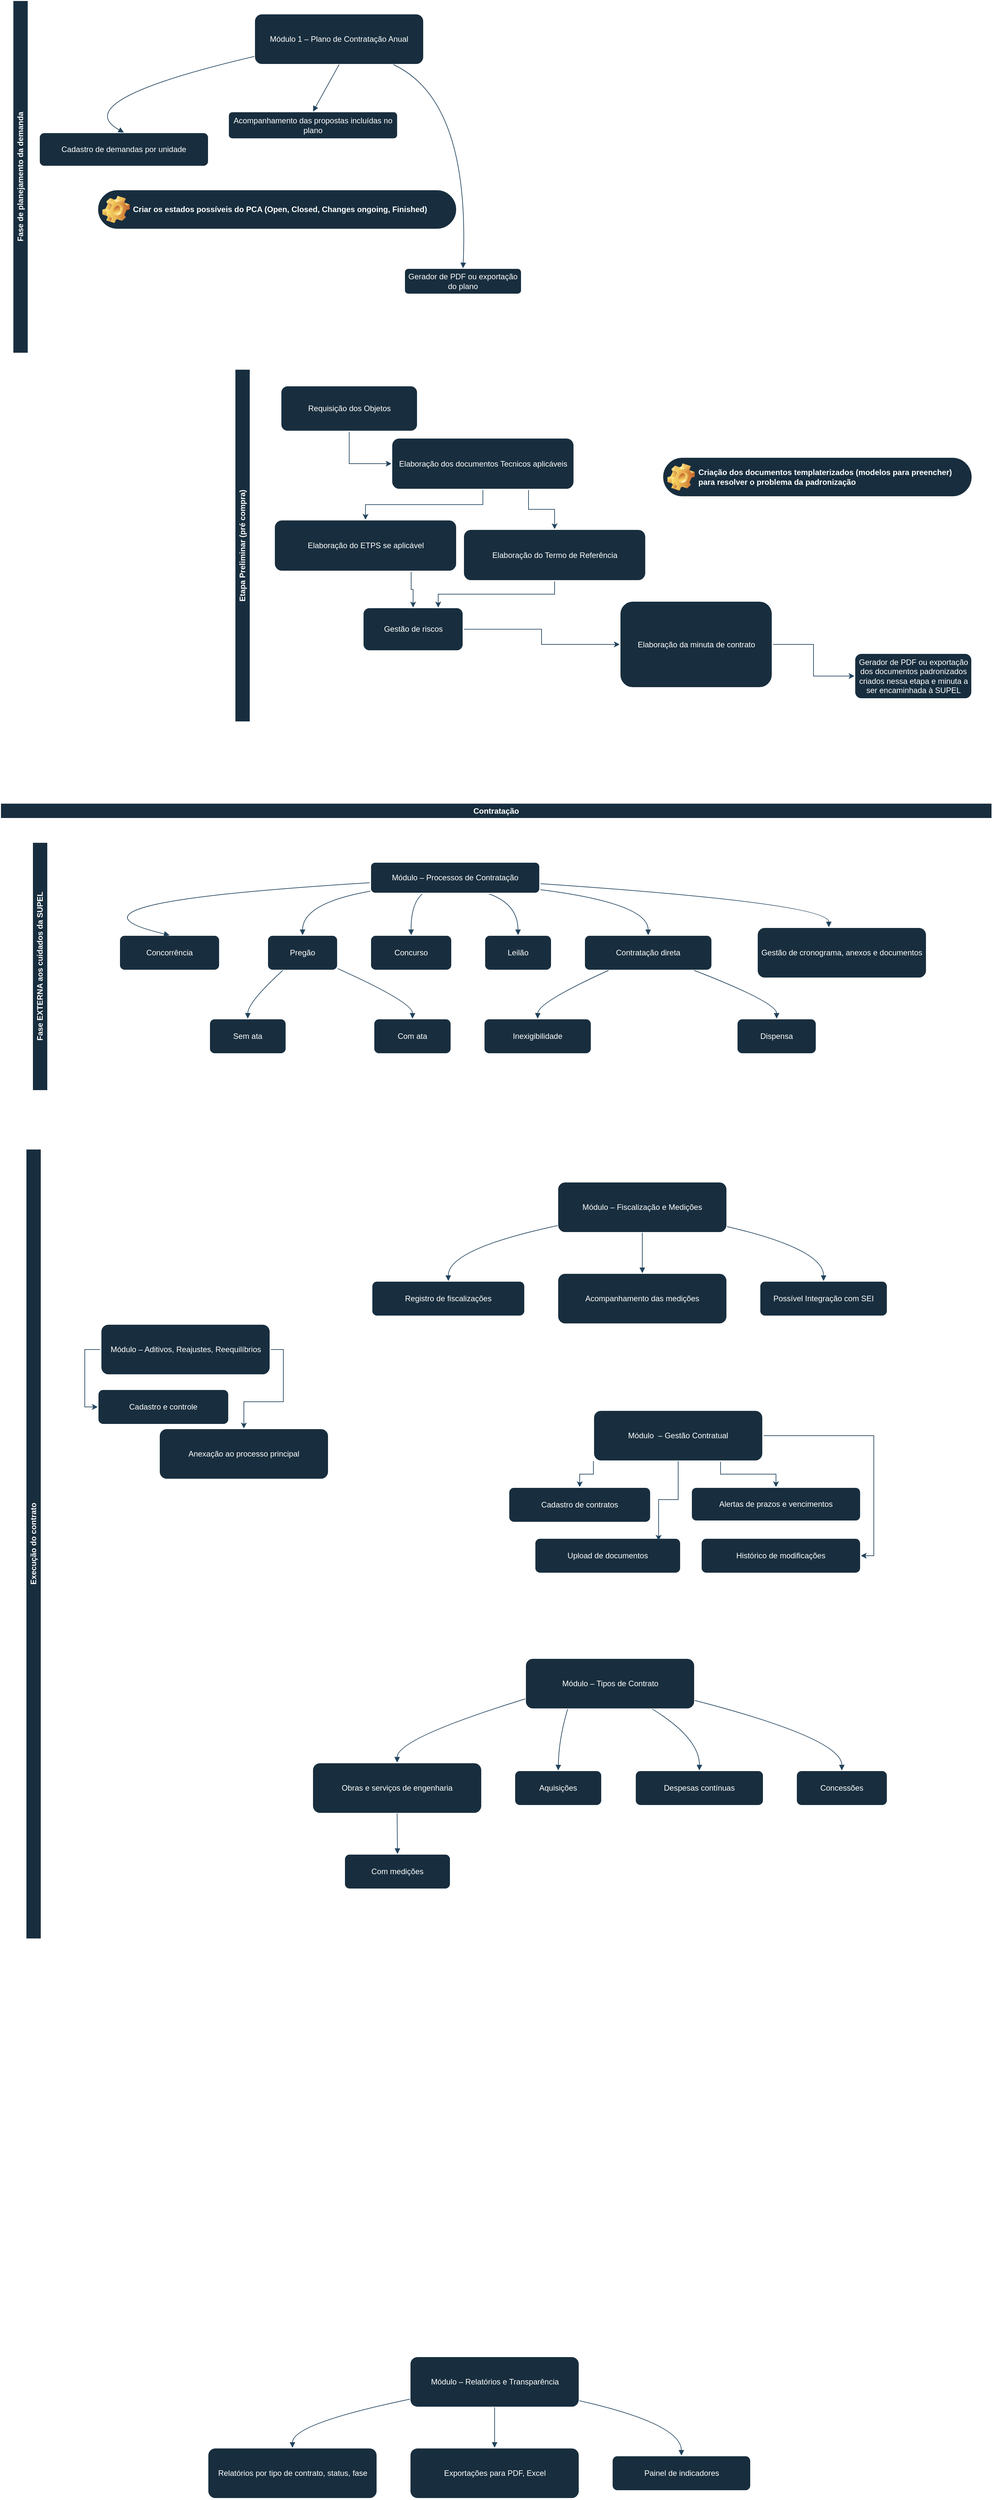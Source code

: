 <mxfile version="27.2.0">
  <diagram id="HcBuq5jWDBBeaZzb4dav" name="Página-1">
    <mxGraphModel dx="2718" dy="1019" grid="1" gridSize="10" guides="1" tooltips="1" connect="1" arrows="1" fold="1" page="1" pageScale="1" pageWidth="827" pageHeight="1169" math="0" shadow="0">
      <root>
        <mxCell id="0" />
        <mxCell id="1" parent="0" />
        <mxCell id="38" value="Módulo – Relatórios e Transparência" style="whiteSpace=wrap;strokeWidth=2;rounded=1;labelBackgroundColor=none;fillColor=#182E3E;strokeColor=#FFFFFF;fontColor=#FFFFFF;" parent="1" vertex="1">
          <mxGeometry x="-131.5" y="3630" width="260" height="78" as="geometry" />
        </mxCell>
        <mxCell id="39" value="Relatórios por tipo de contrato, status, fase" style="whiteSpace=wrap;strokeWidth=2;rounded=1;labelBackgroundColor=none;fillColor=#182E3E;strokeColor=#FFFFFF;fontColor=#FFFFFF;" parent="1" vertex="1">
          <mxGeometry x="-441.5" y="3770" width="260" height="78" as="geometry" />
        </mxCell>
        <mxCell id="40" value="Exportações para PDF, Excel" style="whiteSpace=wrap;strokeWidth=2;rounded=1;labelBackgroundColor=none;fillColor=#182E3E;strokeColor=#FFFFFF;fontColor=#FFFFFF;" parent="1" vertex="1">
          <mxGeometry x="-131.5" y="3770" width="260" height="78" as="geometry" />
        </mxCell>
        <mxCell id="41" value="Painel de indicadores" style="whiteSpace=wrap;strokeWidth=2;rounded=1;labelBackgroundColor=none;fillColor=#182E3E;strokeColor=#FFFFFF;fontColor=#FFFFFF;" parent="1" vertex="1">
          <mxGeometry x="178.5" y="3782" width="213" height="54" as="geometry" />
        </mxCell>
        <mxCell id="72" value="" style="curved=1;startArrow=none;endArrow=block;exitX=0;exitY=0.84;entryX=0.5;entryY=0;labelBackgroundColor=none;strokeColor=#23445D;fontColor=default;" parent="1" source="38" target="39" edge="1">
          <mxGeometry relative="1" as="geometry">
            <Array as="points">
              <mxPoint x="-311.5" y="3733" />
            </Array>
          </mxGeometry>
        </mxCell>
        <mxCell id="73" value="" style="curved=1;startArrow=none;endArrow=block;exitX=0.5;exitY=1;entryX=0.5;entryY=0;labelBackgroundColor=none;strokeColor=#23445D;fontColor=default;" parent="1" source="38" target="40" edge="1">
          <mxGeometry relative="1" as="geometry">
            <Array as="points" />
          </mxGeometry>
        </mxCell>
        <mxCell id="74" value="" style="curved=1;startArrow=none;endArrow=block;exitX=1;exitY=0.87;entryX=0.5;entryY=0;labelBackgroundColor=none;strokeColor=#23445D;fontColor=default;" parent="1" source="38" target="41" edge="1">
          <mxGeometry relative="1" as="geometry">
            <Array as="points">
              <mxPoint x="284.5" y="3733" />
            </Array>
          </mxGeometry>
        </mxCell>
        <mxCell id="HAM1l17IBcfT3V45FcVH-151" value="Fase de planejamento da demanda" style="swimlane;horizontal=0;whiteSpace=wrap;html=1;strokeColor=#FFFFFF;fontColor=#FFFFFF;fillColor=#182E3E;" parent="1" vertex="1">
          <mxGeometry x="-740" y="20" width="1167" height="540" as="geometry">
            <mxRectangle x="-250" y="20" width="40" height="220" as="alternateBounds" />
          </mxGeometry>
        </mxCell>
        <mxCell id="2" value="Módulo 1 – Plano de Contratação Anual" style="whiteSpace=wrap;strokeWidth=2;rounded=1;labelBackgroundColor=none;fillColor=#182E3E;strokeColor=#FFFFFF;fontColor=#FFFFFF;" parent="HAM1l17IBcfT3V45FcVH-151" vertex="1">
          <mxGeometry x="370" y="20" width="260" height="78" as="geometry" />
        </mxCell>
        <mxCell id="3" value="Cadastro de demandas por unidade" style="whiteSpace=wrap;strokeWidth=2;rounded=1;labelBackgroundColor=none;fillColor=#182E3E;strokeColor=#FFFFFF;fontColor=#FFFFFF;" parent="HAM1l17IBcfT3V45FcVH-151" vertex="1">
          <mxGeometry x="40" y="202" width="260" height="52" as="geometry" />
        </mxCell>
        <mxCell id="4" value="Acompanhamento das propostas incluídas no plano" style="whiteSpace=wrap;strokeWidth=2;rounded=1;labelBackgroundColor=none;fillColor=#182E3E;strokeColor=#FFFFFF;fontColor=#FFFFFF;" parent="HAM1l17IBcfT3V45FcVH-151" vertex="1">
          <mxGeometry x="330" y="170" width="260" height="42" as="geometry" />
        </mxCell>
        <mxCell id="5" value="Gerador de PDF ou exportação do plano" style="whiteSpace=wrap;strokeWidth=2;rounded=1;labelBackgroundColor=none;fillColor=#182E3E;strokeColor=#FFFFFF;fontColor=#FFFFFF;" parent="HAM1l17IBcfT3V45FcVH-151" vertex="1">
          <mxGeometry x="600" y="410" width="180" height="40" as="geometry" />
        </mxCell>
        <mxCell id="42" value="" style="curved=1;startArrow=none;endArrow=block;exitX=0;exitY=0.84;entryX=0.5;entryY=0;labelBackgroundColor=none;strokeColor=#23445D;fontColor=default;" parent="HAM1l17IBcfT3V45FcVH-151" source="2" target="3" edge="1">
          <mxGeometry relative="1" as="geometry">
            <Array as="points">
              <mxPoint x="81" y="153" />
            </Array>
          </mxGeometry>
        </mxCell>
        <mxCell id="43" value="" style="curved=1;startArrow=none;endArrow=block;exitX=0.5;exitY=1;entryX=0.5;entryY=0;labelBackgroundColor=none;strokeColor=#23445D;fontColor=default;" parent="HAM1l17IBcfT3V45FcVH-151" source="2" target="4" edge="1">
          <mxGeometry relative="1" as="geometry">
            <Array as="points" />
          </mxGeometry>
        </mxCell>
        <mxCell id="44" value="" style="curved=1;startArrow=none;endArrow=block;entryX=0.5;entryY=0;labelBackgroundColor=none;strokeColor=#23445D;fontColor=default;" parent="HAM1l17IBcfT3V45FcVH-151" source="2" target="5" edge="1">
          <mxGeometry relative="1" as="geometry">
            <Array as="points">
              <mxPoint x="701" y="153" />
            </Array>
          </mxGeometry>
        </mxCell>
        <mxCell id="HAM1l17IBcfT3V45FcVH-146" value="Criar os estados&amp;nbsp;&lt;span style=&quot;background-color: transparent; color: light-dark(rgb(255, 255, 255), rgb(18, 18, 18));&quot;&gt;possíveis do PCA (Open, Closed, Changes ongoing, Finished)&lt;/span&gt;" style="label;whiteSpace=wrap;html=1;image=img/clipart/Gear_128x128.png;strokeColor=#FFFFFF;fontColor=#FFFFFF;fillColor=#182E3E;arcSize=50;" parent="HAM1l17IBcfT3V45FcVH-151" vertex="1">
          <mxGeometry x="130" y="290" width="550" height="60" as="geometry" />
        </mxCell>
        <mxCell id="HAM1l17IBcfT3V45FcVH-152" value="Etapa Preliminar (pré compra)" style="swimlane;horizontal=0;whiteSpace=wrap;html=1;strokeColor=#FFFFFF;fontColor=#FFFFFF;fillColor=#182E3E;" parent="1" vertex="1">
          <mxGeometry x="-399.5" y="585" width="1170" height="540" as="geometry" />
        </mxCell>
        <mxCell id="HAM1l17IBcfT3V45FcVH-153" value="Criação dos documentos templaterizados (modelos para preencher)&lt;br&gt;para resolver o problema da padronização" style="label;whiteSpace=wrap;html=1;image=img/clipart/Gear_128x128.png;strokeColor=#FFFFFF;fontColor=#FFFFFF;fillColor=#182E3E;arcSize=50;" parent="HAM1l17IBcfT3V45FcVH-152" vertex="1">
          <mxGeometry x="656" y="135" width="474" height="60" as="geometry" />
        </mxCell>
        <mxCell id="HAM1l17IBcfT3V45FcVH-159" style="edgeStyle=orthogonalEdgeStyle;rounded=0;orthogonalLoop=1;jettySize=auto;html=1;entryX=0;entryY=0.5;entryDx=0;entryDy=0;strokeColor=#23445D;" parent="HAM1l17IBcfT3V45FcVH-152" source="HAM1l17IBcfT3V45FcVH-157" target="HAM1l17IBcfT3V45FcVH-155" edge="1">
          <mxGeometry relative="1" as="geometry" />
        </mxCell>
        <mxCell id="HAM1l17IBcfT3V45FcVH-157" value="Requisição dos Objetos" style="whiteSpace=wrap;strokeWidth=2;rounded=1;labelBackgroundColor=none;fillColor=#182E3E;strokeColor=#FFFFFF;fontColor=#FFFFFF;" parent="HAM1l17IBcfT3V45FcVH-152" vertex="1">
          <mxGeometry x="70" y="25" width="210" height="70" as="geometry" />
        </mxCell>
        <mxCell id="HAM1l17IBcfT3V45FcVH-167" style="edgeStyle=orthogonalEdgeStyle;rounded=0;orthogonalLoop=1;jettySize=auto;html=1;strokeColor=#23445D;" parent="HAM1l17IBcfT3V45FcVH-152" source="HAM1l17IBcfT3V45FcVH-156" target="HAM1l17IBcfT3V45FcVH-162" edge="1">
          <mxGeometry relative="1" as="geometry" />
        </mxCell>
        <mxCell id="HAM1l17IBcfT3V45FcVH-156" value="Gestão de riscos" style="whiteSpace=wrap;strokeWidth=2;rounded=1;labelBackgroundColor=none;fillColor=#182E3E;strokeColor=#FFFFFF;fontColor=#FFFFFF;" parent="HAM1l17IBcfT3V45FcVH-152" vertex="1">
          <mxGeometry x="196" y="365" width="154" height="66.5" as="geometry" />
        </mxCell>
        <mxCell id="HAM1l17IBcfT3V45FcVH-161" style="edgeStyle=orthogonalEdgeStyle;rounded=0;orthogonalLoop=1;jettySize=auto;html=1;entryX=0.5;entryY=0;entryDx=0;entryDy=0;strokeColor=#23445D;" parent="HAM1l17IBcfT3V45FcVH-152" source="HAM1l17IBcfT3V45FcVH-155" target="HAM1l17IBcfT3V45FcVH-160" edge="1">
          <mxGeometry relative="1" as="geometry" />
        </mxCell>
        <mxCell id="HAM1l17IBcfT3V45FcVH-164" style="edgeStyle=orthogonalEdgeStyle;rounded=0;orthogonalLoop=1;jettySize=auto;html=1;exitX=0.75;exitY=1;exitDx=0;exitDy=0;strokeColor=#23445D;" parent="HAM1l17IBcfT3V45FcVH-152" source="HAM1l17IBcfT3V45FcVH-155" target="HAM1l17IBcfT3V45FcVH-163" edge="1">
          <mxGeometry relative="1" as="geometry" />
        </mxCell>
        <mxCell id="HAM1l17IBcfT3V45FcVH-155" value="Elaboração dos documentos Tecnicos aplicáveis" style="whiteSpace=wrap;strokeWidth=2;rounded=1;labelBackgroundColor=none;fillColor=#182E3E;strokeColor=#FFFFFF;fontColor=#FFFFFF;" parent="HAM1l17IBcfT3V45FcVH-152" vertex="1">
          <mxGeometry x="240" y="105" width="280" height="79" as="geometry" />
        </mxCell>
        <mxCell id="HAM1l17IBcfT3V45FcVH-165" style="edgeStyle=orthogonalEdgeStyle;rounded=0;orthogonalLoop=1;jettySize=auto;html=1;exitX=0.75;exitY=1;exitDx=0;exitDy=0;strokeColor=#23445D;entryX=0.5;entryY=0;entryDx=0;entryDy=0;" parent="HAM1l17IBcfT3V45FcVH-152" source="HAM1l17IBcfT3V45FcVH-160" target="HAM1l17IBcfT3V45FcVH-156" edge="1">
          <mxGeometry relative="1" as="geometry" />
        </mxCell>
        <mxCell id="HAM1l17IBcfT3V45FcVH-160" value="Elaboração do ETPS se aplicável" style="whiteSpace=wrap;strokeWidth=2;rounded=1;labelBackgroundColor=none;fillColor=#182E3E;strokeColor=#FFFFFF;fontColor=#FFFFFF;" parent="HAM1l17IBcfT3V45FcVH-152" vertex="1">
          <mxGeometry x="60" y="230.5" width="280" height="79" as="geometry" />
        </mxCell>
        <mxCell id="HAM1l17IBcfT3V45FcVH-169" style="edgeStyle=orthogonalEdgeStyle;rounded=0;orthogonalLoop=1;jettySize=auto;html=1;strokeColor=#23445D;" parent="HAM1l17IBcfT3V45FcVH-152" source="HAM1l17IBcfT3V45FcVH-162" target="HAM1l17IBcfT3V45FcVH-168" edge="1">
          <mxGeometry relative="1" as="geometry" />
        </mxCell>
        <mxCell id="HAM1l17IBcfT3V45FcVH-162" value="Elaboração da minuta de contrato" style="whiteSpace=wrap;strokeWidth=2;rounded=1;labelBackgroundColor=none;fillColor=#182E3E;strokeColor=#FFFFFF;fontColor=#FFFFFF;" parent="HAM1l17IBcfT3V45FcVH-152" vertex="1">
          <mxGeometry x="590" y="355" width="234" height="133" as="geometry" />
        </mxCell>
        <mxCell id="HAM1l17IBcfT3V45FcVH-166" style="edgeStyle=orthogonalEdgeStyle;rounded=0;orthogonalLoop=1;jettySize=auto;html=1;exitX=0.5;exitY=1;exitDx=0;exitDy=0;strokeColor=#23445D;entryX=0.75;entryY=0;entryDx=0;entryDy=0;" parent="HAM1l17IBcfT3V45FcVH-152" source="HAM1l17IBcfT3V45FcVH-163" target="HAM1l17IBcfT3V45FcVH-156" edge="1">
          <mxGeometry relative="1" as="geometry">
            <mxPoint x="400" y="420" as="targetPoint" />
          </mxGeometry>
        </mxCell>
        <mxCell id="HAM1l17IBcfT3V45FcVH-163" value="Elaboração do Termo de Referência" style="whiteSpace=wrap;strokeWidth=2;rounded=1;labelBackgroundColor=none;fillColor=#182E3E;strokeColor=#FFFFFF;fontColor=#FFFFFF;" parent="HAM1l17IBcfT3V45FcVH-152" vertex="1">
          <mxGeometry x="350" y="245" width="280" height="79" as="geometry" />
        </mxCell>
        <mxCell id="HAM1l17IBcfT3V45FcVH-168" value="Gerador de PDF ou exportação dos documentos padronizados criados nessa etapa e minuta a ser encaminhada à SUPEL" style="whiteSpace=wrap;strokeWidth=2;rounded=1;labelBackgroundColor=none;fillColor=#182E3E;strokeColor=#FFFFFF;fontColor=#FFFFFF;" parent="HAM1l17IBcfT3V45FcVH-152" vertex="1">
          <mxGeometry x="950" y="435" width="180" height="70" as="geometry" />
        </mxCell>
        <mxCell id="uAvnOAVexBLQ8HgYREnK-74" value="Contratação" style="swimlane;whiteSpace=wrap;html=1;strokeColor=#FFFFFF;fontColor=#FFFFFF;fillColor=#182E3E;" vertex="1" parent="1">
          <mxGeometry x="-759" y="1250" width="1520" height="590" as="geometry" />
        </mxCell>
        <mxCell id="HAM1l17IBcfT3V45FcVH-170" value="Fase EXTERNA aos cuidados da SUPEL" style="swimlane;horizontal=0;whiteSpace=wrap;html=1;strokeColor=#FFFFFF;fontColor=#FFFFFF;fillColor=#182E3E;" parent="uAvnOAVexBLQ8HgYREnK-74" vertex="1">
          <mxGeometry x="49" y="60" width="1406.5" height="380" as="geometry" />
        </mxCell>
        <mxCell id="HAM1l17IBcfT3V45FcVH-120" value="Gestão de cronograma, anexos e documentos" style="whiteSpace=wrap;strokeWidth=2;rounded=1;labelBackgroundColor=none;fillColor=#182E3E;strokeColor=#FFFFFF;fontColor=#FFFFFF;" parent="HAM1l17IBcfT3V45FcVH-170" vertex="1">
          <mxGeometry x="1111" y="130" width="260" height="78" as="geometry" />
        </mxCell>
        <mxCell id="HAM1l17IBcfT3V45FcVH-121" value="Concorrência" style="whiteSpace=wrap;strokeWidth=2;rounded=1;labelBackgroundColor=none;fillColor=#182E3E;strokeColor=#FFFFFF;fontColor=#FFFFFF;" parent="HAM1l17IBcfT3V45FcVH-170" vertex="1">
          <mxGeometry x="133" y="142" width="154" height="54" as="geometry" />
        </mxCell>
        <mxCell id="HAM1l17IBcfT3V45FcVH-123" value="Pregão" style="whiteSpace=wrap;strokeWidth=2;rounded=1;labelBackgroundColor=none;fillColor=#182E3E;strokeColor=#FFFFFF;fontColor=#FFFFFF;" parent="HAM1l17IBcfT3V45FcVH-170" vertex="1">
          <mxGeometry x="360" y="142" width="108" height="54" as="geometry" />
        </mxCell>
        <mxCell id="HAM1l17IBcfT3V45FcVH-124" value="Sem ata" style="whiteSpace=wrap;strokeWidth=2;rounded=1;labelBackgroundColor=none;fillColor=#182E3E;strokeColor=#FFFFFF;fontColor=#FFFFFF;" parent="HAM1l17IBcfT3V45FcVH-170" vertex="1">
          <mxGeometry x="271" y="270" width="118" height="54" as="geometry" />
        </mxCell>
        <mxCell id="HAM1l17IBcfT3V45FcVH-125" value="Com ata" style="whiteSpace=wrap;strokeWidth=2;rounded=1;labelBackgroundColor=none;fillColor=#182E3E;strokeColor=#FFFFFF;fontColor=#FFFFFF;" parent="HAM1l17IBcfT3V45FcVH-170" vertex="1">
          <mxGeometry x="523" y="270" width="119" height="54" as="geometry" />
        </mxCell>
        <mxCell id="HAM1l17IBcfT3V45FcVH-126" value="Concurso" style="whiteSpace=wrap;strokeWidth=2;rounded=1;labelBackgroundColor=none;fillColor=#182E3E;strokeColor=#FFFFFF;fontColor=#FFFFFF;" parent="HAM1l17IBcfT3V45FcVH-170" vertex="1">
          <mxGeometry x="518" y="142" width="125" height="54" as="geometry" />
        </mxCell>
        <mxCell id="HAM1l17IBcfT3V45FcVH-127" value="Leilão" style="whiteSpace=wrap;strokeWidth=2;rounded=1;labelBackgroundColor=none;fillColor=#182E3E;strokeColor=#FFFFFF;fontColor=#FFFFFF;" parent="HAM1l17IBcfT3V45FcVH-170" vertex="1">
          <mxGeometry x="693" y="142" width="103" height="54" as="geometry" />
        </mxCell>
        <mxCell id="HAM1l17IBcfT3V45FcVH-128" value="Contratação direta" style="whiteSpace=wrap;strokeWidth=2;rounded=1;labelBackgroundColor=none;fillColor=#182E3E;strokeColor=#FFFFFF;fontColor=#FFFFFF;" parent="HAM1l17IBcfT3V45FcVH-170" vertex="1">
          <mxGeometry x="846" y="142" width="196" height="54" as="geometry" />
        </mxCell>
        <mxCell id="HAM1l17IBcfT3V45FcVH-129" value="Inexigibilidade" style="whiteSpace=wrap;strokeWidth=2;rounded=1;labelBackgroundColor=none;fillColor=#182E3E;strokeColor=#FFFFFF;fontColor=#FFFFFF;" parent="HAM1l17IBcfT3V45FcVH-170" vertex="1">
          <mxGeometry x="692" y="270" width="165" height="54" as="geometry" />
        </mxCell>
        <mxCell id="HAM1l17IBcfT3V45FcVH-130" value="Dispensa" style="whiteSpace=wrap;strokeWidth=2;rounded=1;labelBackgroundColor=none;fillColor=#182E3E;strokeColor=#FFFFFF;fontColor=#FFFFFF;" parent="HAM1l17IBcfT3V45FcVH-170" vertex="1">
          <mxGeometry x="1080" y="270" width="122" height="54" as="geometry" />
        </mxCell>
        <mxCell id="HAM1l17IBcfT3V45FcVH-131" value="" style="curved=1;startArrow=none;endArrow=block;exitX=0;exitY=0.66;entryX=0.5;entryY=0;labelBackgroundColor=none;strokeColor=#23445D;fontColor=default;" parent="HAM1l17IBcfT3V45FcVH-170" source="HAM1l17IBcfT3V45FcVH-142" target="HAM1l17IBcfT3V45FcVH-121" edge="1">
          <mxGeometry relative="1" as="geometry">
            <Array as="points">
              <mxPoint y="93" />
            </Array>
          </mxGeometry>
        </mxCell>
        <mxCell id="HAM1l17IBcfT3V45FcVH-133" value="" style="curved=1;startArrow=none;endArrow=block;exitX=0;exitY=0.93;entryX=0.5;entryY=0;labelBackgroundColor=none;strokeColor=#23445D;fontColor=default;" parent="HAM1l17IBcfT3V45FcVH-170" source="HAM1l17IBcfT3V45FcVH-142" target="HAM1l17IBcfT3V45FcVH-123" edge="1">
          <mxGeometry relative="1" as="geometry">
            <Array as="points">
              <mxPoint x="414" y="93" />
            </Array>
          </mxGeometry>
        </mxCell>
        <mxCell id="HAM1l17IBcfT3V45FcVH-134" value="" style="curved=1;startArrow=none;endArrow=block;exitX=0.22;exitY=1;entryX=0.5;entryY=0;labelBackgroundColor=none;strokeColor=#23445D;fontColor=default;" parent="HAM1l17IBcfT3V45FcVH-170" source="HAM1l17IBcfT3V45FcVH-123" target="HAM1l17IBcfT3V45FcVH-124" edge="1">
          <mxGeometry relative="1" as="geometry">
            <Array as="points">
              <mxPoint x="330" y="245" />
            </Array>
          </mxGeometry>
        </mxCell>
        <mxCell id="HAM1l17IBcfT3V45FcVH-135" value="" style="curved=1;startArrow=none;endArrow=block;exitX=1;exitY=0.95;entryX=0.5;entryY=0;labelBackgroundColor=none;strokeColor=#23445D;fontColor=default;" parent="HAM1l17IBcfT3V45FcVH-170" source="HAM1l17IBcfT3V45FcVH-123" target="HAM1l17IBcfT3V45FcVH-125" edge="1">
          <mxGeometry relative="1" as="geometry">
            <Array as="points">
              <mxPoint x="583" y="245" />
            </Array>
          </mxGeometry>
        </mxCell>
        <mxCell id="HAM1l17IBcfT3V45FcVH-136" value="" style="curved=1;startArrow=none;endArrow=block;exitX=0.31;exitY=1;entryX=0.5;entryY=0;labelBackgroundColor=none;strokeColor=#23445D;fontColor=default;" parent="HAM1l17IBcfT3V45FcVH-170" source="HAM1l17IBcfT3V45FcVH-142" target="HAM1l17IBcfT3V45FcVH-126" edge="1">
          <mxGeometry relative="1" as="geometry">
            <Array as="points">
              <mxPoint x="580" y="93" />
            </Array>
          </mxGeometry>
        </mxCell>
        <mxCell id="HAM1l17IBcfT3V45FcVH-137" value="" style="curved=1;startArrow=none;endArrow=block;exitX=0.69;exitY=1;entryX=0.5;entryY=0;labelBackgroundColor=none;strokeColor=#23445D;fontColor=default;" parent="HAM1l17IBcfT3V45FcVH-170" source="HAM1l17IBcfT3V45FcVH-142" target="HAM1l17IBcfT3V45FcVH-127" edge="1">
          <mxGeometry relative="1" as="geometry">
            <Array as="points">
              <mxPoint x="744" y="93" />
            </Array>
          </mxGeometry>
        </mxCell>
        <mxCell id="HAM1l17IBcfT3V45FcVH-138" value="" style="curved=1;startArrow=none;endArrow=block;exitX=1;exitY=0.88;entryX=0.5;entryY=0;labelBackgroundColor=none;strokeColor=#23445D;fontColor=default;" parent="HAM1l17IBcfT3V45FcVH-170" source="HAM1l17IBcfT3V45FcVH-142" target="HAM1l17IBcfT3V45FcVH-128" edge="1">
          <mxGeometry relative="1" as="geometry">
            <Array as="points">
              <mxPoint x="944" y="93" />
            </Array>
          </mxGeometry>
        </mxCell>
        <mxCell id="HAM1l17IBcfT3V45FcVH-139" value="" style="curved=1;startArrow=none;endArrow=block;exitX=0.19;exitY=1;entryX=0.5;entryY=0;labelBackgroundColor=none;strokeColor=#23445D;fontColor=default;" parent="HAM1l17IBcfT3V45FcVH-170" source="HAM1l17IBcfT3V45FcVH-128" target="HAM1l17IBcfT3V45FcVH-129" edge="1">
          <mxGeometry relative="1" as="geometry">
            <Array as="points">
              <mxPoint x="775" y="245" />
            </Array>
          </mxGeometry>
        </mxCell>
        <mxCell id="HAM1l17IBcfT3V45FcVH-140" value="" style="curved=1;startArrow=none;endArrow=block;exitX=0.86;exitY=1;entryX=0.5;entryY=0;labelBackgroundColor=none;strokeColor=#23445D;fontColor=default;" parent="HAM1l17IBcfT3V45FcVH-170" source="HAM1l17IBcfT3V45FcVH-128" target="HAM1l17IBcfT3V45FcVH-130" edge="1">
          <mxGeometry relative="1" as="geometry">
            <Array as="points">
              <mxPoint x="1141" y="245" />
            </Array>
          </mxGeometry>
        </mxCell>
        <mxCell id="HAM1l17IBcfT3V45FcVH-141" value="" style="curved=1;startArrow=none;endArrow=block;exitX=1;exitY=0.69;entryX=0.5;entryY=0;labelBackgroundColor=none;strokeColor=#23445D;fontColor=default;" parent="HAM1l17IBcfT3V45FcVH-170" source="HAM1l17IBcfT3V45FcVH-142" edge="1">
          <mxGeometry relative="1" as="geometry">
            <Array as="points">
              <mxPoint x="1221" y="93" />
            </Array>
            <mxPoint x="1221" y="130" as="targetPoint" />
          </mxGeometry>
        </mxCell>
        <mxCell id="HAM1l17IBcfT3V45FcVH-142" value="Módulo – Processos de Contratação" style="whiteSpace=wrap;strokeWidth=2;rounded=1;labelBackgroundColor=none;fillColor=#182E3E;strokeColor=#FFFFFF;fontColor=#FFFFFF;" parent="HAM1l17IBcfT3V45FcVH-170" vertex="1">
          <mxGeometry x="518" y="30" width="260" height="48" as="geometry" />
        </mxCell>
        <mxCell id="uAvnOAVexBLQ8HgYREnK-75" value="Execução do contrato" style="swimlane;horizontal=0;whiteSpace=wrap;html=1;strokeColor=#FFFFFF;fontColor=#FFFFFF;fillColor=#182E3E;" vertex="1" parent="1">
          <mxGeometry x="-720" y="1780" width="1330" height="1210" as="geometry" />
        </mxCell>
        <mxCell id="uAvnOAVexBLQ8HgYREnK-76" style="edgeStyle=orthogonalEdgeStyle;rounded=0;orthogonalLoop=1;jettySize=auto;html=1;exitX=0;exitY=1;exitDx=0;exitDy=0;entryX=0.5;entryY=0;entryDx=0;entryDy=0;strokeColor=#23445D;" edge="1" parent="uAvnOAVexBLQ8HgYREnK-75" source="25" target="26">
          <mxGeometry relative="1" as="geometry" />
        </mxCell>
        <mxCell id="uAvnOAVexBLQ8HgYREnK-79" style="edgeStyle=orthogonalEdgeStyle;rounded=0;orthogonalLoop=1;jettySize=auto;html=1;exitX=0.75;exitY=1;exitDx=0;exitDy=0;strokeColor=#23445D;" edge="1" parent="uAvnOAVexBLQ8HgYREnK-75" source="25" target="28">
          <mxGeometry relative="1" as="geometry" />
        </mxCell>
        <mxCell id="uAvnOAVexBLQ8HgYREnK-80" style="edgeStyle=orthogonalEdgeStyle;rounded=0;orthogonalLoop=1;jettySize=auto;html=1;exitX=1;exitY=0.5;exitDx=0;exitDy=0;entryX=1;entryY=0.5;entryDx=0;entryDy=0;strokeColor=#23445D;" edge="1" parent="uAvnOAVexBLQ8HgYREnK-75" source="25" target="29">
          <mxGeometry relative="1" as="geometry" />
        </mxCell>
        <mxCell id="25" value="Módulo  – Gestão Contratual" style="whiteSpace=wrap;strokeWidth=2;rounded=1;labelBackgroundColor=none;fillColor=#182E3E;strokeColor=#FFFFFF;fontColor=#FFFFFF;" parent="uAvnOAVexBLQ8HgYREnK-75" vertex="1">
          <mxGeometry x="870" y="400" width="260" height="78" as="geometry" />
        </mxCell>
        <mxCell id="26" value="Cadastro de contratos" style="whiteSpace=wrap;strokeWidth=2;rounded=1;labelBackgroundColor=none;fillColor=#182E3E;strokeColor=#FFFFFF;fontColor=#FFFFFF;" parent="uAvnOAVexBLQ8HgYREnK-75" vertex="1">
          <mxGeometry x="740" y="518" width="218" height="54" as="geometry" />
        </mxCell>
        <mxCell id="27" value="Upload de documentos" style="whiteSpace=wrap;strokeWidth=2;rounded=1;labelBackgroundColor=none;fillColor=#182E3E;strokeColor=#FFFFFF;fontColor=#FFFFFF;" parent="uAvnOAVexBLQ8HgYREnK-75" vertex="1">
          <mxGeometry x="780" y="596" width="224" height="54" as="geometry" />
        </mxCell>
        <mxCell id="28" value="Alertas de prazos e vencimentos" style="whiteSpace=wrap;strokeWidth=2;rounded=1;labelBackgroundColor=none;fillColor=#182E3E;strokeColor=#FFFFFF;fontColor=#FFFFFF;" parent="uAvnOAVexBLQ8HgYREnK-75" vertex="1">
          <mxGeometry x="1020" y="518" width="260" height="52" as="geometry" />
        </mxCell>
        <mxCell id="29" value="Histórico de modificações" style="whiteSpace=wrap;strokeWidth=2;rounded=1;labelBackgroundColor=none;fillColor=#182E3E;strokeColor=#FFFFFF;fontColor=#FFFFFF;" parent="uAvnOAVexBLQ8HgYREnK-75" vertex="1">
          <mxGeometry x="1035" y="596" width="245" height="54" as="geometry" />
        </mxCell>
        <mxCell id="uAvnOAVexBLQ8HgYREnK-78" style="edgeStyle=orthogonalEdgeStyle;rounded=0;orthogonalLoop=1;jettySize=auto;html=1;exitX=0.5;exitY=1;exitDx=0;exitDy=0;entryX=0.848;entryY=0.074;entryDx=0;entryDy=0;entryPerimeter=0;strokeColor=#23445D;" edge="1" parent="uAvnOAVexBLQ8HgYREnK-75" source="25" target="27">
          <mxGeometry relative="1" as="geometry" />
        </mxCell>
        <mxCell id="30" value="Módulo – Fiscalização e Medições" style="whiteSpace=wrap;strokeWidth=2;rounded=1;labelBackgroundColor=none;fillColor=#182E3E;strokeColor=#FFFFFF;fontColor=#FFFFFF;" parent="uAvnOAVexBLQ8HgYREnK-75" vertex="1">
          <mxGeometry x="815" y="50" width="260" height="78" as="geometry" />
        </mxCell>
        <mxCell id="31" value="Registro de fiscalizações" style="whiteSpace=wrap;strokeWidth=2;rounded=1;labelBackgroundColor=none;fillColor=#182E3E;strokeColor=#FFFFFF;fontColor=#FFFFFF;" parent="uAvnOAVexBLQ8HgYREnK-75" vertex="1">
          <mxGeometry x="530" y="202" width="235" height="54" as="geometry" />
        </mxCell>
        <mxCell id="32" value="Acompanhamento das medições" style="whiteSpace=wrap;strokeWidth=2;rounded=1;labelBackgroundColor=none;fillColor=#182E3E;strokeColor=#FFFFFF;fontColor=#FFFFFF;" parent="uAvnOAVexBLQ8HgYREnK-75" vertex="1">
          <mxGeometry x="815" y="190" width="260" height="78" as="geometry" />
        </mxCell>
        <mxCell id="33" value="Possível Integração com SEI" style="whiteSpace=wrap;strokeWidth=2;rounded=1;labelBackgroundColor=none;fillColor=#182E3E;strokeColor=#FFFFFF;fontColor=#FFFFFF;" parent="uAvnOAVexBLQ8HgYREnK-75" vertex="1">
          <mxGeometry x="1125" y="202" width="196" height="54" as="geometry" />
        </mxCell>
        <mxCell id="66" value="" style="curved=1;startArrow=none;endArrow=block;exitX=0;exitY=0.86;entryX=0.5;entryY=0;labelBackgroundColor=none;strokeColor=#23445D;fontColor=default;" parent="uAvnOAVexBLQ8HgYREnK-75" source="30" target="31" edge="1">
          <mxGeometry relative="1" as="geometry">
            <Array as="points">
              <mxPoint x="647" y="153" />
            </Array>
          </mxGeometry>
        </mxCell>
        <mxCell id="67" value="" style="curved=1;startArrow=none;endArrow=block;exitX=0.5;exitY=1;entryX=0.5;entryY=0;labelBackgroundColor=none;strokeColor=#23445D;fontColor=default;" parent="uAvnOAVexBLQ8HgYREnK-75" source="30" target="32" edge="1">
          <mxGeometry relative="1" as="geometry">
            <Array as="points" />
          </mxGeometry>
        </mxCell>
        <mxCell id="68" value="" style="curved=1;startArrow=none;endArrow=block;exitX=1;exitY=0.88;entryX=0.5;entryY=0;labelBackgroundColor=none;strokeColor=#23445D;fontColor=default;" parent="uAvnOAVexBLQ8HgYREnK-75" source="30" target="33" edge="1">
          <mxGeometry relative="1" as="geometry">
            <Array as="points">
              <mxPoint x="1223" y="153" />
            </Array>
          </mxGeometry>
        </mxCell>
        <mxCell id="uAvnOAVexBLQ8HgYREnK-81" style="edgeStyle=orthogonalEdgeStyle;rounded=0;orthogonalLoop=1;jettySize=auto;html=1;exitX=0;exitY=0.5;exitDx=0;exitDy=0;entryX=0;entryY=0.5;entryDx=0;entryDy=0;strokeColor=#23445D;" edge="1" parent="uAvnOAVexBLQ8HgYREnK-75" source="34" target="35">
          <mxGeometry relative="1" as="geometry" />
        </mxCell>
        <mxCell id="uAvnOAVexBLQ8HgYREnK-82" style="edgeStyle=orthogonalEdgeStyle;rounded=0;orthogonalLoop=1;jettySize=auto;html=1;exitX=1;exitY=0.5;exitDx=0;exitDy=0;strokeColor=#23445D;" edge="1" parent="uAvnOAVexBLQ8HgYREnK-75" source="34" target="37">
          <mxGeometry relative="1" as="geometry" />
        </mxCell>
        <mxCell id="34" value="Módulo – Aditivos, Reajustes, Reequilíbrios" style="whiteSpace=wrap;strokeWidth=2;rounded=1;labelBackgroundColor=none;fillColor=#182E3E;strokeColor=#FFFFFF;fontColor=#FFFFFF;" parent="uAvnOAVexBLQ8HgYREnK-75" vertex="1">
          <mxGeometry x="114.5" y="268" width="260" height="78" as="geometry" />
        </mxCell>
        <mxCell id="35" value="Cadastro e controle" style="whiteSpace=wrap;strokeWidth=2;rounded=1;labelBackgroundColor=none;fillColor=#182E3E;strokeColor=#FFFFFF;fontColor=#FFFFFF;" parent="uAvnOAVexBLQ8HgYREnK-75" vertex="1">
          <mxGeometry x="110" y="368" width="201" height="54" as="geometry" />
        </mxCell>
        <mxCell id="37" value="Anexação ao processo principal" style="whiteSpace=wrap;strokeWidth=2;rounded=1;labelBackgroundColor=none;fillColor=#182E3E;strokeColor=#FFFFFF;fontColor=#FFFFFF;" parent="uAvnOAVexBLQ8HgYREnK-75" vertex="1">
          <mxGeometry x="204" y="428" width="260" height="78" as="geometry" />
        </mxCell>
        <mxCell id="19" value="Módulo – Tipos de Contrato" style="whiteSpace=wrap;strokeWidth=2;rounded=1;labelBackgroundColor=none;fillColor=#182E3E;strokeColor=#FFFFFF;fontColor=#FFFFFF;" parent="uAvnOAVexBLQ8HgYREnK-75" vertex="1">
          <mxGeometry x="765.5" y="780" width="260" height="78" as="geometry" />
        </mxCell>
        <mxCell id="20" value="Obras e serviços de engenharia" style="whiteSpace=wrap;strokeWidth=2;rounded=1;labelBackgroundColor=none;fillColor=#182E3E;strokeColor=#FFFFFF;fontColor=#FFFFFF;" parent="uAvnOAVexBLQ8HgYREnK-75" vertex="1">
          <mxGeometry x="439" y="940" width="260" height="78" as="geometry" />
        </mxCell>
        <mxCell id="21" value="Com medições" style="whiteSpace=wrap;strokeWidth=2;rounded=1;labelBackgroundColor=none;fillColor=#182E3E;strokeColor=#FFFFFF;fontColor=#FFFFFF;" parent="uAvnOAVexBLQ8HgYREnK-75" vertex="1">
          <mxGeometry x="488" y="1080" width="163" height="54" as="geometry" />
        </mxCell>
        <mxCell id="22" value="Aquisições" style="whiteSpace=wrap;strokeWidth=2;rounded=1;labelBackgroundColor=none;fillColor=#182E3E;strokeColor=#FFFFFF;fontColor=#FFFFFF;" parent="uAvnOAVexBLQ8HgYREnK-75" vertex="1">
          <mxGeometry x="749" y="952" width="134" height="54" as="geometry" />
        </mxCell>
        <mxCell id="23" value="Despesas contínuas" style="whiteSpace=wrap;strokeWidth=2;rounded=1;labelBackgroundColor=none;fillColor=#182E3E;strokeColor=#FFFFFF;fontColor=#FFFFFF;" parent="uAvnOAVexBLQ8HgYREnK-75" vertex="1">
          <mxGeometry x="934" y="952" width="197" height="54" as="geometry" />
        </mxCell>
        <mxCell id="24" value="Concessões" style="whiteSpace=wrap;strokeWidth=2;rounded=1;labelBackgroundColor=none;fillColor=#182E3E;strokeColor=#FFFFFF;fontColor=#FFFFFF;" parent="uAvnOAVexBLQ8HgYREnK-75" vertex="1">
          <mxGeometry x="1181" y="952" width="140" height="54" as="geometry" />
        </mxCell>
        <mxCell id="57" value="" style="curved=1;startArrow=none;endArrow=block;exitX=0;exitY=0.8;entryX=0.5;entryY=0;labelBackgroundColor=none;strokeColor=#23445D;fontColor=default;" parent="uAvnOAVexBLQ8HgYREnK-75" source="19" target="20" edge="1">
          <mxGeometry relative="1" as="geometry">
            <Array as="points">
              <mxPoint x="569" y="903" />
            </Array>
          </mxGeometry>
        </mxCell>
        <mxCell id="58" value="" style="curved=1;startArrow=none;endArrow=block;exitX=0.5;exitY=1;entryX=0.5;entryY=0;labelBackgroundColor=none;strokeColor=#23445D;fontColor=default;" parent="uAvnOAVexBLQ8HgYREnK-75" source="20" target="21" edge="1">
          <mxGeometry relative="1" as="geometry">
            <Array as="points" />
          </mxGeometry>
        </mxCell>
        <mxCell id="59" value="" style="curved=1;startArrow=none;endArrow=block;exitX=0.25;exitY=1;entryX=0.5;entryY=0;labelBackgroundColor=none;strokeColor=#23445D;fontColor=default;" parent="uAvnOAVexBLQ8HgYREnK-75" source="19" target="22" edge="1">
          <mxGeometry relative="1" as="geometry">
            <Array as="points">
              <mxPoint x="817" y="903" />
            </Array>
          </mxGeometry>
        </mxCell>
        <mxCell id="60" value="" style="curved=1;startArrow=none;endArrow=block;exitX=0.75;exitY=1;entryX=0.5;entryY=0;labelBackgroundColor=none;strokeColor=#23445D;fontColor=default;" parent="uAvnOAVexBLQ8HgYREnK-75" source="19" target="23" edge="1">
          <mxGeometry relative="1" as="geometry">
            <Array as="points">
              <mxPoint x="1033" y="903" />
            </Array>
          </mxGeometry>
        </mxCell>
        <mxCell id="61" value="" style="curved=1;startArrow=none;endArrow=block;exitX=1;exitY=0.83;entryX=0.5;entryY=0;labelBackgroundColor=none;strokeColor=#23445D;fontColor=default;" parent="uAvnOAVexBLQ8HgYREnK-75" source="19" target="24" edge="1">
          <mxGeometry relative="1" as="geometry">
            <Array as="points">
              <mxPoint x="1251" y="903" />
            </Array>
          </mxGeometry>
        </mxCell>
      </root>
    </mxGraphModel>
  </diagram>
</mxfile>
